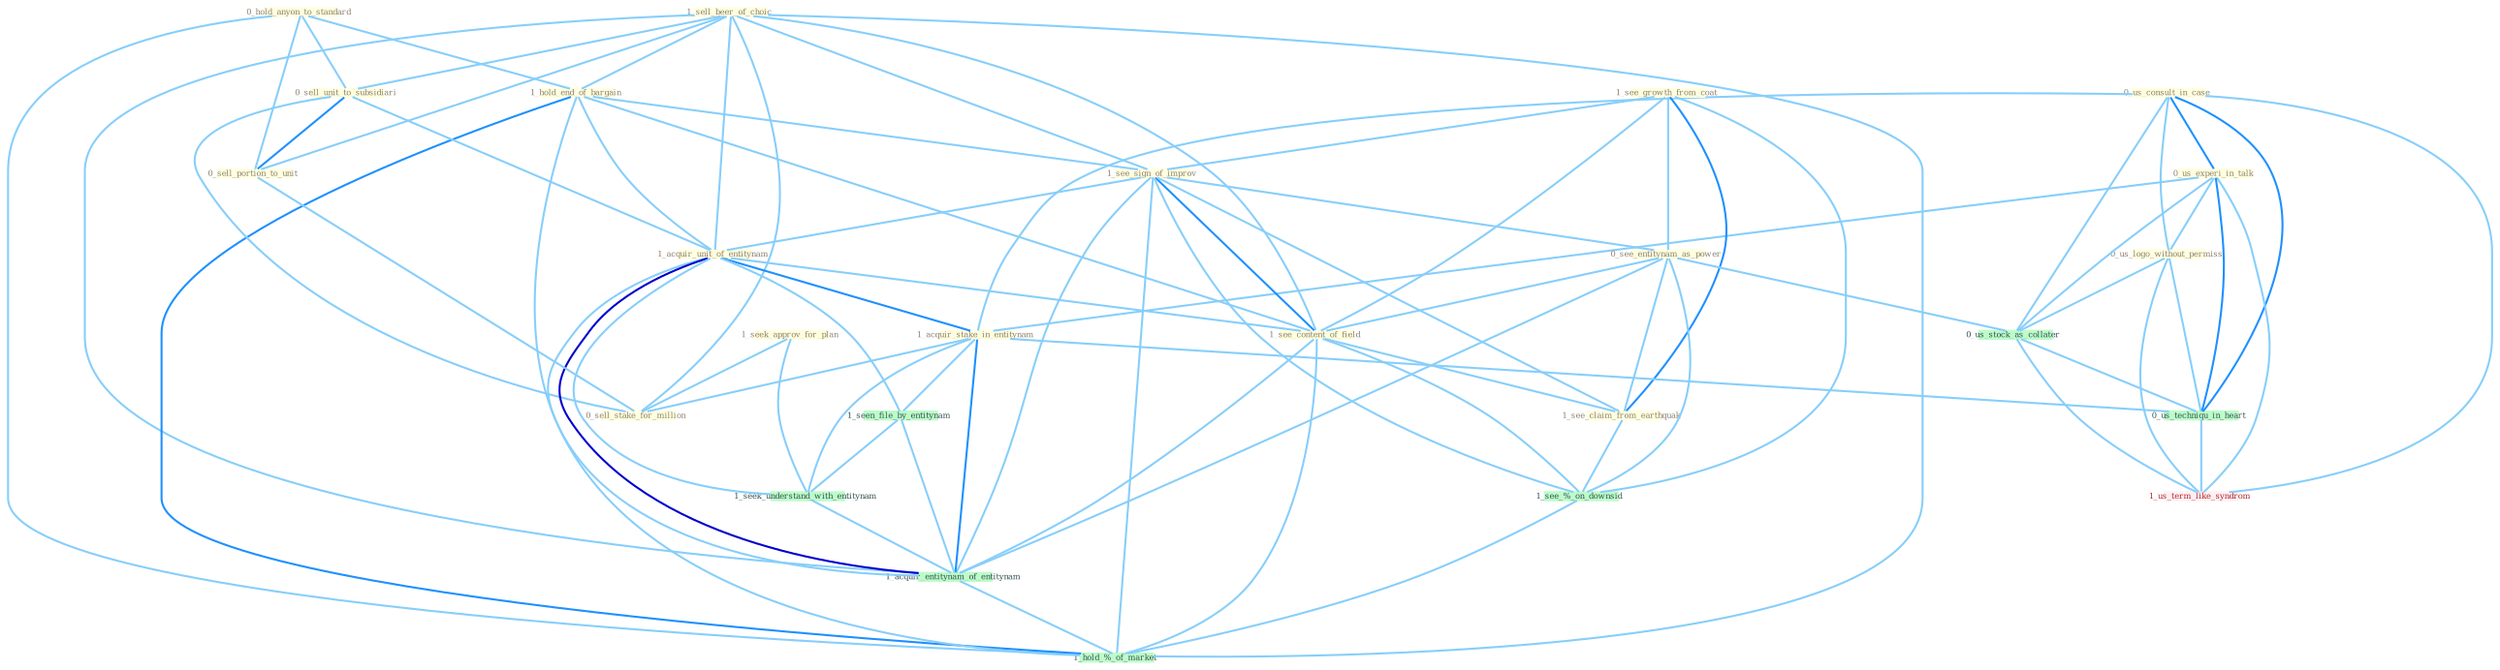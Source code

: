 Graph G{ 
    node
    [shape=polygon,style=filled,width=.5,height=.06,color="#BDFCC9",fixedsize=true,fontsize=4,
    fontcolor="#2f4f4f"];
    {node
    [color="#ffffe0", fontcolor="#8b7d6b"] "0_hold_anyon_to_standard " "0_us_consult_in_case " "0_us_experi_in_talk " "1_sell_beer_of_choic " "0_us_logo_without_permiss " "1_see_growth_from_coat " "1_hold_end_of_bargain " "0_sell_unit_to_subsidiari " "1_see_sign_of_improv " "1_acquir_unit_of_entitynam " "0_see_entitynam_as_power " "1_see_content_of_field " "1_see_claim_from_earthquak " "1_acquir_stake_in_entitynam " "1_seek_approv_for_plan " "0_sell_portion_to_unit " "0_sell_stake_for_million "}
{node [color="#fff0f5", fontcolor="#b22222"] "1_us_term_like_syndrom "}
edge [color="#B0E2FF"];

	"0_hold_anyon_to_standard " -- "1_hold_end_of_bargain " [w="1", color="#87cefa" ];
	"0_hold_anyon_to_standard " -- "0_sell_unit_to_subsidiari " [w="1", color="#87cefa" ];
	"0_hold_anyon_to_standard " -- "0_sell_portion_to_unit " [w="1", color="#87cefa" ];
	"0_hold_anyon_to_standard " -- "1_hold_%_of_market " [w="1", color="#87cefa" ];
	"0_us_consult_in_case " -- "0_us_experi_in_talk " [w="2", color="#1e90ff" , len=0.8];
	"0_us_consult_in_case " -- "0_us_logo_without_permiss " [w="1", color="#87cefa" ];
	"0_us_consult_in_case " -- "1_acquir_stake_in_entitynam " [w="1", color="#87cefa" ];
	"0_us_consult_in_case " -- "0_us_stock_as_collater " [w="1", color="#87cefa" ];
	"0_us_consult_in_case " -- "0_us_techniqu_in_heart " [w="2", color="#1e90ff" , len=0.8];
	"0_us_consult_in_case " -- "1_us_term_like_syndrom " [w="1", color="#87cefa" ];
	"0_us_experi_in_talk " -- "0_us_logo_without_permiss " [w="1", color="#87cefa" ];
	"0_us_experi_in_talk " -- "1_acquir_stake_in_entitynam " [w="1", color="#87cefa" ];
	"0_us_experi_in_talk " -- "0_us_stock_as_collater " [w="1", color="#87cefa" ];
	"0_us_experi_in_talk " -- "0_us_techniqu_in_heart " [w="2", color="#1e90ff" , len=0.8];
	"0_us_experi_in_talk " -- "1_us_term_like_syndrom " [w="1", color="#87cefa" ];
	"1_sell_beer_of_choic " -- "1_hold_end_of_bargain " [w="1", color="#87cefa" ];
	"1_sell_beer_of_choic " -- "0_sell_unit_to_subsidiari " [w="1", color="#87cefa" ];
	"1_sell_beer_of_choic " -- "1_see_sign_of_improv " [w="1", color="#87cefa" ];
	"1_sell_beer_of_choic " -- "1_acquir_unit_of_entitynam " [w="1", color="#87cefa" ];
	"1_sell_beer_of_choic " -- "1_see_content_of_field " [w="1", color="#87cefa" ];
	"1_sell_beer_of_choic " -- "0_sell_portion_to_unit " [w="1", color="#87cefa" ];
	"1_sell_beer_of_choic " -- "0_sell_stake_for_million " [w="1", color="#87cefa" ];
	"1_sell_beer_of_choic " -- "1_acquir_entitynam_of_entitynam " [w="1", color="#87cefa" ];
	"1_sell_beer_of_choic " -- "1_hold_%_of_market " [w="1", color="#87cefa" ];
	"0_us_logo_without_permiss " -- "0_us_stock_as_collater " [w="1", color="#87cefa" ];
	"0_us_logo_without_permiss " -- "0_us_techniqu_in_heart " [w="1", color="#87cefa" ];
	"0_us_logo_without_permiss " -- "1_us_term_like_syndrom " [w="1", color="#87cefa" ];
	"1_see_growth_from_coat " -- "1_see_sign_of_improv " [w="1", color="#87cefa" ];
	"1_see_growth_from_coat " -- "0_see_entitynam_as_power " [w="1", color="#87cefa" ];
	"1_see_growth_from_coat " -- "1_see_content_of_field " [w="1", color="#87cefa" ];
	"1_see_growth_from_coat " -- "1_see_claim_from_earthquak " [w="2", color="#1e90ff" , len=0.8];
	"1_see_growth_from_coat " -- "1_see_%_on_downsid " [w="1", color="#87cefa" ];
	"1_hold_end_of_bargain " -- "1_see_sign_of_improv " [w="1", color="#87cefa" ];
	"1_hold_end_of_bargain " -- "1_acquir_unit_of_entitynam " [w="1", color="#87cefa" ];
	"1_hold_end_of_bargain " -- "1_see_content_of_field " [w="1", color="#87cefa" ];
	"1_hold_end_of_bargain " -- "1_acquir_entitynam_of_entitynam " [w="1", color="#87cefa" ];
	"1_hold_end_of_bargain " -- "1_hold_%_of_market " [w="2", color="#1e90ff" , len=0.8];
	"0_sell_unit_to_subsidiari " -- "1_acquir_unit_of_entitynam " [w="1", color="#87cefa" ];
	"0_sell_unit_to_subsidiari " -- "0_sell_portion_to_unit " [w="2", color="#1e90ff" , len=0.8];
	"0_sell_unit_to_subsidiari " -- "0_sell_stake_for_million " [w="1", color="#87cefa" ];
	"1_see_sign_of_improv " -- "1_acquir_unit_of_entitynam " [w="1", color="#87cefa" ];
	"1_see_sign_of_improv " -- "0_see_entitynam_as_power " [w="1", color="#87cefa" ];
	"1_see_sign_of_improv " -- "1_see_content_of_field " [w="2", color="#1e90ff" , len=0.8];
	"1_see_sign_of_improv " -- "1_see_claim_from_earthquak " [w="1", color="#87cefa" ];
	"1_see_sign_of_improv " -- "1_acquir_entitynam_of_entitynam " [w="1", color="#87cefa" ];
	"1_see_sign_of_improv " -- "1_see_%_on_downsid " [w="1", color="#87cefa" ];
	"1_see_sign_of_improv " -- "1_hold_%_of_market " [w="1", color="#87cefa" ];
	"1_acquir_unit_of_entitynam " -- "1_see_content_of_field " [w="1", color="#87cefa" ];
	"1_acquir_unit_of_entitynam " -- "1_acquir_stake_in_entitynam " [w="2", color="#1e90ff" , len=0.8];
	"1_acquir_unit_of_entitynam " -- "1_seen_file_by_entitynam " [w="1", color="#87cefa" ];
	"1_acquir_unit_of_entitynam " -- "1_seek_understand_with_entitynam " [w="1", color="#87cefa" ];
	"1_acquir_unit_of_entitynam " -- "1_acquir_entitynam_of_entitynam " [w="3", color="#0000cd" , len=0.6];
	"1_acquir_unit_of_entitynam " -- "1_hold_%_of_market " [w="1", color="#87cefa" ];
	"0_see_entitynam_as_power " -- "1_see_content_of_field " [w="1", color="#87cefa" ];
	"0_see_entitynam_as_power " -- "1_see_claim_from_earthquak " [w="1", color="#87cefa" ];
	"0_see_entitynam_as_power " -- "0_us_stock_as_collater " [w="1", color="#87cefa" ];
	"0_see_entitynam_as_power " -- "1_acquir_entitynam_of_entitynam " [w="1", color="#87cefa" ];
	"0_see_entitynam_as_power " -- "1_see_%_on_downsid " [w="1", color="#87cefa" ];
	"1_see_content_of_field " -- "1_see_claim_from_earthquak " [w="1", color="#87cefa" ];
	"1_see_content_of_field " -- "1_acquir_entitynam_of_entitynam " [w="1", color="#87cefa" ];
	"1_see_content_of_field " -- "1_see_%_on_downsid " [w="1", color="#87cefa" ];
	"1_see_content_of_field " -- "1_hold_%_of_market " [w="1", color="#87cefa" ];
	"1_see_claim_from_earthquak " -- "1_see_%_on_downsid " [w="1", color="#87cefa" ];
	"1_acquir_stake_in_entitynam " -- "0_sell_stake_for_million " [w="1", color="#87cefa" ];
	"1_acquir_stake_in_entitynam " -- "1_seen_file_by_entitynam " [w="1", color="#87cefa" ];
	"1_acquir_stake_in_entitynam " -- "1_seek_understand_with_entitynam " [w="1", color="#87cefa" ];
	"1_acquir_stake_in_entitynam " -- "1_acquir_entitynam_of_entitynam " [w="2", color="#1e90ff" , len=0.8];
	"1_acquir_stake_in_entitynam " -- "0_us_techniqu_in_heart " [w="1", color="#87cefa" ];
	"1_seek_approv_for_plan " -- "0_sell_stake_for_million " [w="1", color="#87cefa" ];
	"1_seek_approv_for_plan " -- "1_seek_understand_with_entitynam " [w="1", color="#87cefa" ];
	"0_sell_portion_to_unit " -- "0_sell_stake_for_million " [w="1", color="#87cefa" ];
	"1_seen_file_by_entitynam " -- "1_seek_understand_with_entitynam " [w="1", color="#87cefa" ];
	"1_seen_file_by_entitynam " -- "1_acquir_entitynam_of_entitynam " [w="1", color="#87cefa" ];
	"0_us_stock_as_collater " -- "0_us_techniqu_in_heart " [w="1", color="#87cefa" ];
	"0_us_stock_as_collater " -- "1_us_term_like_syndrom " [w="1", color="#87cefa" ];
	"1_seek_understand_with_entitynam " -- "1_acquir_entitynam_of_entitynam " [w="1", color="#87cefa" ];
	"1_acquir_entitynam_of_entitynam " -- "1_hold_%_of_market " [w="1", color="#87cefa" ];
	"0_us_techniqu_in_heart " -- "1_us_term_like_syndrom " [w="1", color="#87cefa" ];
	"1_see_%_on_downsid " -- "1_hold_%_of_market " [w="1", color="#87cefa" ];
}
